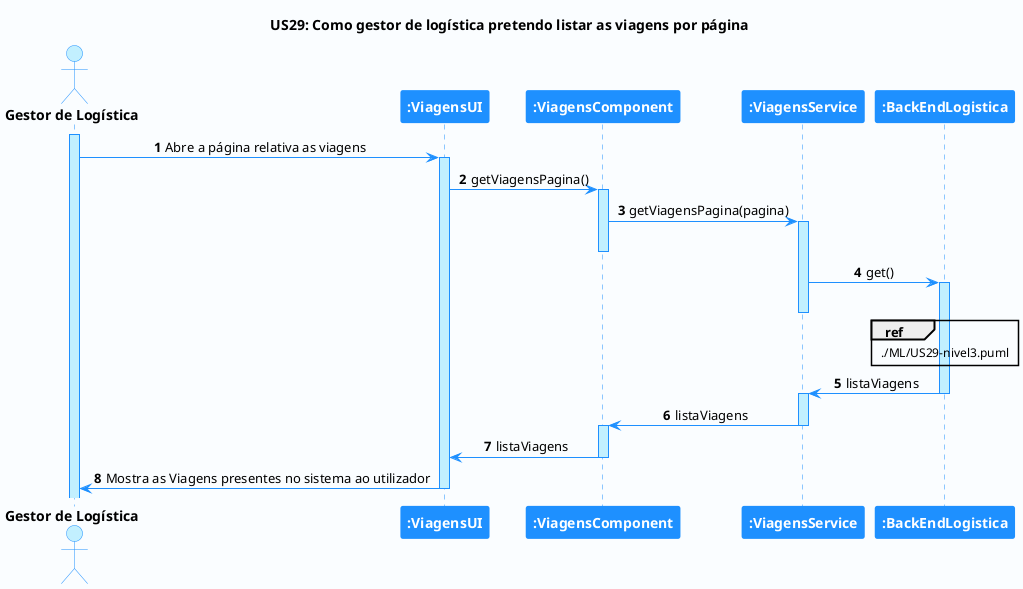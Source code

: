 @startuml hello

'-Style----------------------------------------------------------------------------------------------------------------

autonumber

skinparam DefaultTextAlignment center

skinparam BackgroundColor #fafdff

skinparam sequence {
    LifeLineBorderColor DodgerBlue
    LifeLineBackgroundColor APPLICATION

    ActorBackgroundColor APPLICATION
    ActorBorderColor DodgerBlue

    BackgroundColor #FFFFFF
    ArrowColor DodgerBlue
    BorderColor DodgerBlue

    ParticipantBackgroundColor DodgerBlue
    ParticipantFontColor #FFFFFF
    ParticipantBorderColor DodgerBlue

    GroupBorderColor #082642
    GroupBackgroundColor APPLICATION
}

skinparam note {
    LifeLineBorderColor DodgerBlue
    LifeLineBackgroundColor APPLICATION

    ActorBackgroundColor APPLICATION
    ActorBorderColor DodgerBlue

    BackgroundColor #FFFFFF
    ArrowColor DodgerBlue
    BorderColor DodgerBlue

    ParticipantBackgroundColor DodgerBlue
    ParticipantFontColor #FFFFFF
    ParticipantBorderColor DodgerBlue

    GroupBorderColor #082642
    GroupBackgroundColor APPLICATION
}

'-Title----------------------------------------------------------------------------------------------------------------

title US29: Como gestor de logística pretendo listar as viagens por página

'-Actors/Participants--------------------------------------------------------------------------------------------------

actor "<b>Gestor de Logística" as GL
participant "<b>:ViagensUI" as RUI
participant "<b>:ViagensComponent" as RC
participant "<b>:ViagensService" as RS
participant "<b>:BackEndLogistica" as AL


'-Associations---------------------------------------------------------------------------------------------------------

activate GL

GL -> RUI: Abre a página relativa as viagens
activate RUI
RUI -> RC: getViagensPagina()
activate RC
RC -> RS : getViagensPagina(pagina)
activate RS
deactivate RC
RS -> AL : get()

ref over AL
 ./ML/US29-nivel3.puml
end ref
activate AL
deactivate RS
AL -> RS : listaViagens
deactivate AL
activate RS
RS -> RC : listaViagens
deactivate RS
activate RC
RC -> RUI : listaViagens
deactivate RC
RUI -> GL: Mostra as Viagens presentes no sistema ao utilizador

deactivate RUI

'----------------------------------------------------------------------------------------------------------------------

@enduml